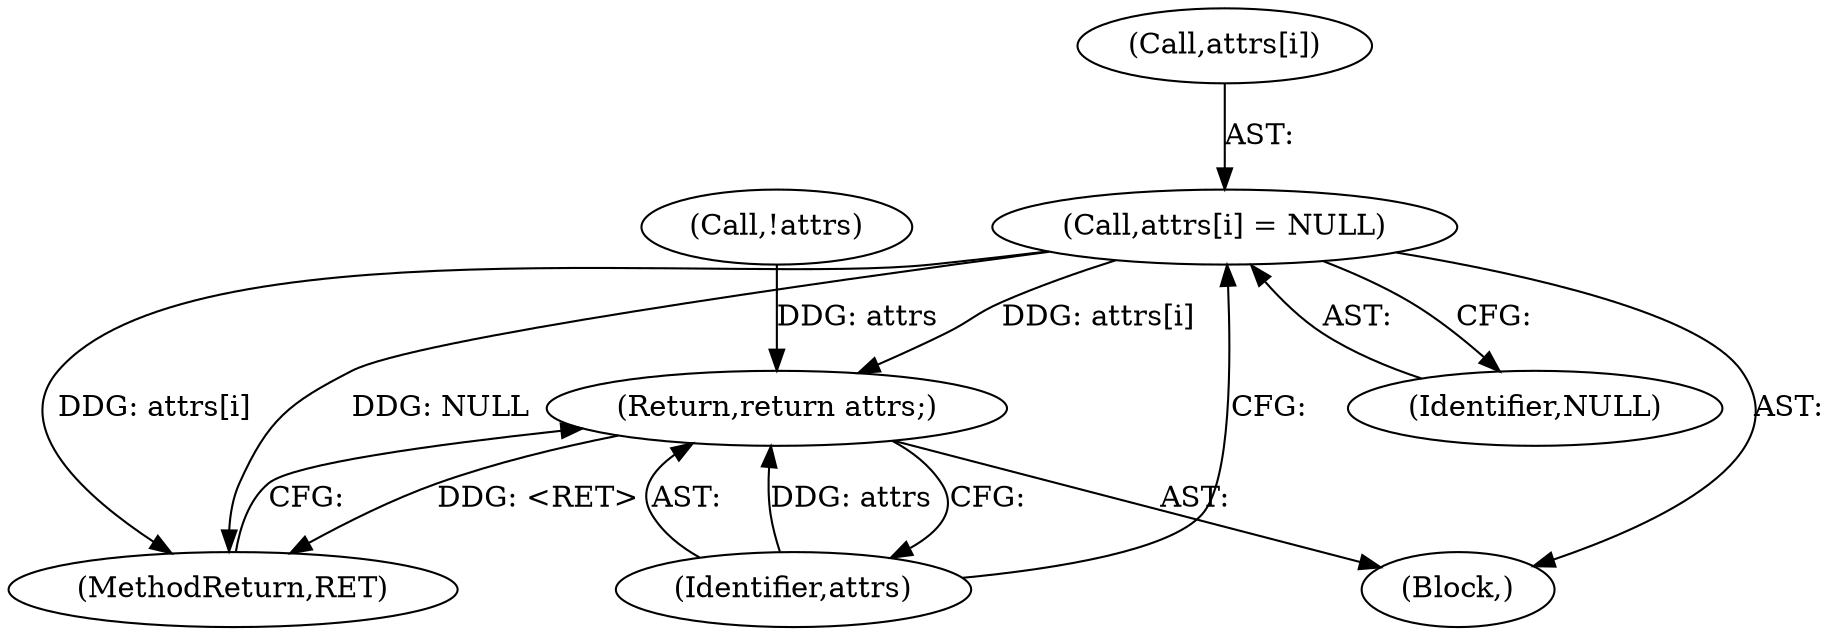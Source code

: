 digraph "0_tnef_1a17af1ed0c791aec44dbdc9eab91218cc1e335a@array" {
"1000751" [label="(Call,attrs[i] = NULL)"];
"1000756" [label="(Return,return attrs;)"];
"1000752" [label="(Call,attrs[i])"];
"1000757" [label="(Identifier,attrs)"];
"1000758" [label="(MethodReturn,RET)"];
"1000756" [label="(Return,return attrs;)"];
"1000120" [label="(Block,)"];
"1000755" [label="(Identifier,NULL)"];
"1000751" [label="(Call,attrs[i] = NULL)"];
"1000148" [label="(Call,!attrs)"];
"1000751" -> "1000120"  [label="AST: "];
"1000751" -> "1000755"  [label="CFG: "];
"1000752" -> "1000751"  [label="AST: "];
"1000755" -> "1000751"  [label="AST: "];
"1000757" -> "1000751"  [label="CFG: "];
"1000751" -> "1000758"  [label="DDG: NULL"];
"1000751" -> "1000758"  [label="DDG: attrs[i]"];
"1000751" -> "1000756"  [label="DDG: attrs[i]"];
"1000756" -> "1000120"  [label="AST: "];
"1000756" -> "1000757"  [label="CFG: "];
"1000757" -> "1000756"  [label="AST: "];
"1000758" -> "1000756"  [label="CFG: "];
"1000756" -> "1000758"  [label="DDG: <RET>"];
"1000757" -> "1000756"  [label="DDG: attrs"];
"1000148" -> "1000756"  [label="DDG: attrs"];
}
